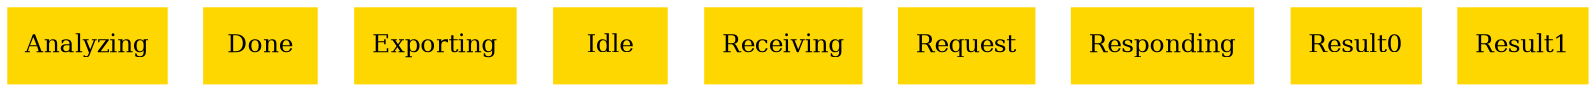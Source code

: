 digraph "graph" {
graph [fontsize=12]
node [fontsize=12]
edge [fontsize=12]
rankdir=TB;
"N0" [uuid="Analyzing", label="Analyzing", color="#ffd700", fontcolor = "#000000", shape = "box", style = "filled, solid"]
"N1" [uuid="Done", label="Done", color="#ffd700", fontcolor = "#000000", shape = "box", style = "filled, solid"]
"N2" [uuid="Exporting", label="Exporting", color="#ffd700", fontcolor = "#000000", shape = "box", style = "filled, solid"]
"N3" [uuid="Idle", label="Idle", color="#ffd700", fontcolor = "#000000", shape = "box", style = "filled, solid"]
"N4" [uuid="Receiving", label="Receiving", color="#ffd700", fontcolor = "#000000", shape = "box", style = "filled, solid"]
"N5" [uuid="Request", label="Request", color="#ffd700", fontcolor = "#000000", shape = "box", style = "filled, solid"]
"N6" [uuid="Responding", label="Responding", color="#ffd700", fontcolor = "#000000", shape = "box", style = "filled, solid"]
"N7" [uuid="Result0", label="Result0", color="#ffd700", fontcolor = "#000000", shape = "box", style = "filled, solid"]
"N8" [uuid="Result1", label="Result1", color="#ffd700", fontcolor = "#000000", shape = "box", style = "filled, solid"]
}
